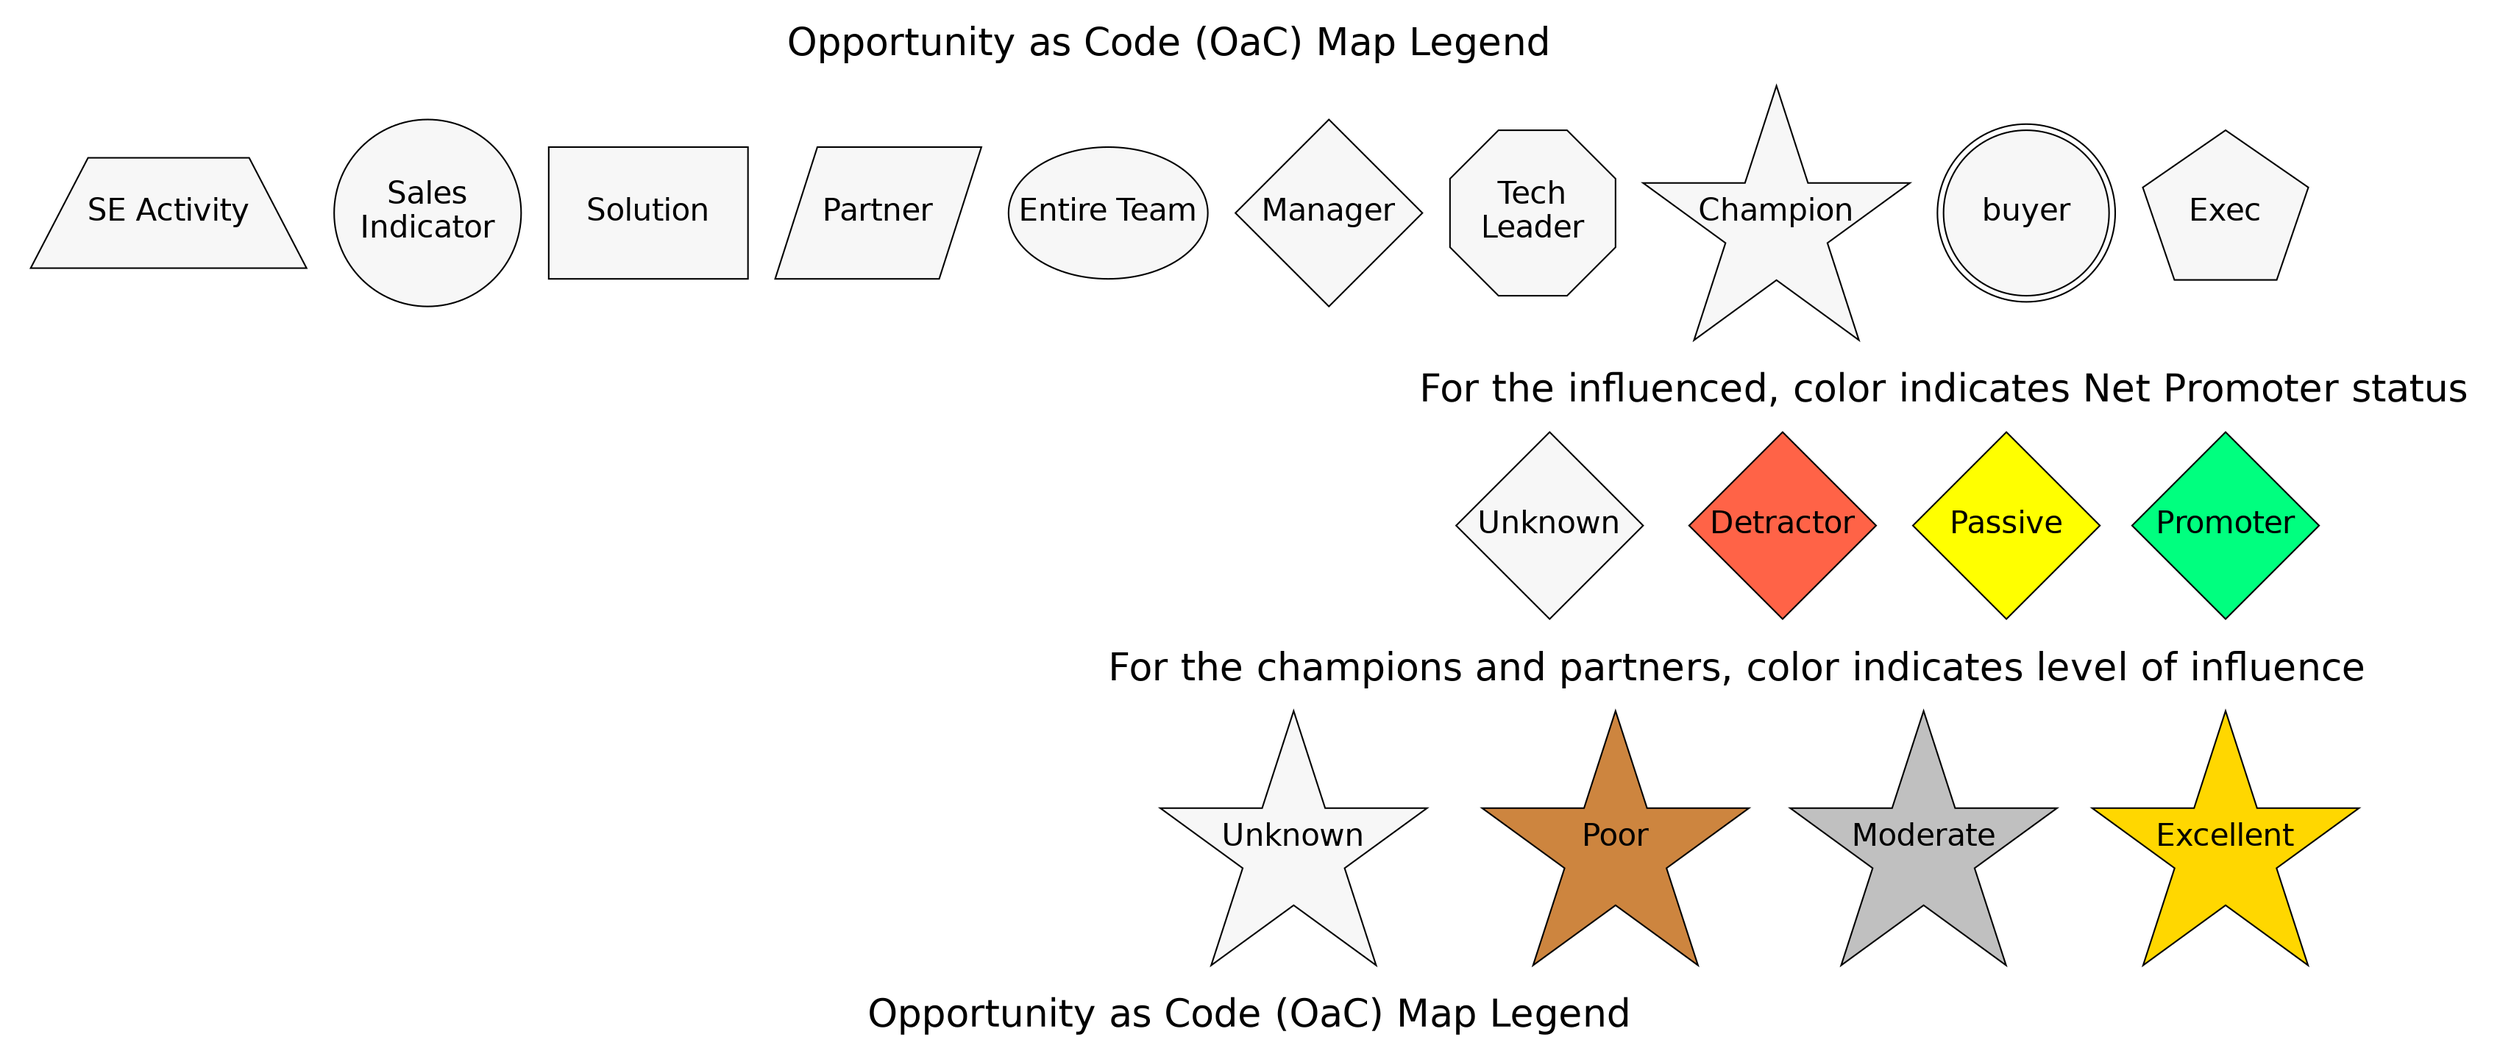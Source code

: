 digraph legend {

// 
// Opportunity as Code (OaC)
//


// Global defaults
graph [fontname=Helvetica, fontsize=25, penwidth=0]
node [style=filled, fillcolor="grey97", fixedsize=true, fontname=Helvetica, fontsize=20]
edge [fontname=Helvetica, fontsize=20]

label = "Opportunity as Code (OaC) Map Legend"

subgraph cluster_things {

  // Executives
  node [shape=pentagon, width=1.5, height=1.5] 
  Exec [label="Exec", fillcolor=grey97]

  // Buyers
  node [shape=doublecircle, width=1.5, height=1.5]
  Buyer [label="buyer", fillcolor=grey97]

  // Champions
  node [shape=star, width=2.3, height=2.3]
  Champion [label="Champion", fillcolor=grey97]

  // Tech Leaders
  node [shape=octagon, width=1.5, height=1.5]
  TechLeader [label="Tech\nLeader", fillcolor=grey97]

  // Managers 
  node [shape=diamond, width=1.7, height=1.7]
  Manager [label="Manager", fillcolor=grey97]

  // Practioner Teams
  node [shape=oval, width=1.8, height=1.2]
  Team [label="Entire Team", fillcolor=grey97]

  // Partners
  node [shape=parallelogram, width=1.8, height=1.2]
  Partner [label="Partner", fillcolor=grey97]

  //
  // Solutions 
  //

  node [shape=box]
  Solution [label="Solution"] 

  //
  // Indicators 
  //

  node [shape=circle, width=1.7, height=1.7]
  Indicator [label="Sales\nIndicator", fillcolor=grey97] 

  //
  // SE Activities 
  //

  node [shape=trapezium, width=2.5, height=1.0]
  Activity [label="SE Activity"] 

  {rank=same Exec Buyer Champion TechLeader Manager Team Partner Solution Indicator} 
}

subgraph cluster_promoter {
  label="For the influenced, color indicates Net Promoter status"
  node [shape=diamond, width=1.7, height=1.7]
  Manager1 [label="Promoter", fillcolor=springgreen]
  Manager2 [label="Passive", fillcolor=yellow1]
  Manager3 [label="Detractor", fillcolor=tomato]
  Manager4 [label="Unknown", fillcolor=grey97]

  {rank=same Manager1 Manager2 Manager3 Manager4}

}

subgraph cluster_champion {
  label = "For the champions and partners, color indicates level of influence"
  node [shape=star, width=2.3, height=2.3]
  Champion1 [label="Excellent", fillcolor=gold]
  Champion2 [label="Moderate", fillcolor=silver]
  Champion3 [label="Poor", fillcolor=peru]
  Champion4 [label="Unknown",fillcolor=grey97]

  {rank=same Champion1 Champion2 Champion3 Champion4}
}

edge [style=invis]
Exec -> Manager1
Manager1 -> Champion1 
 
}

